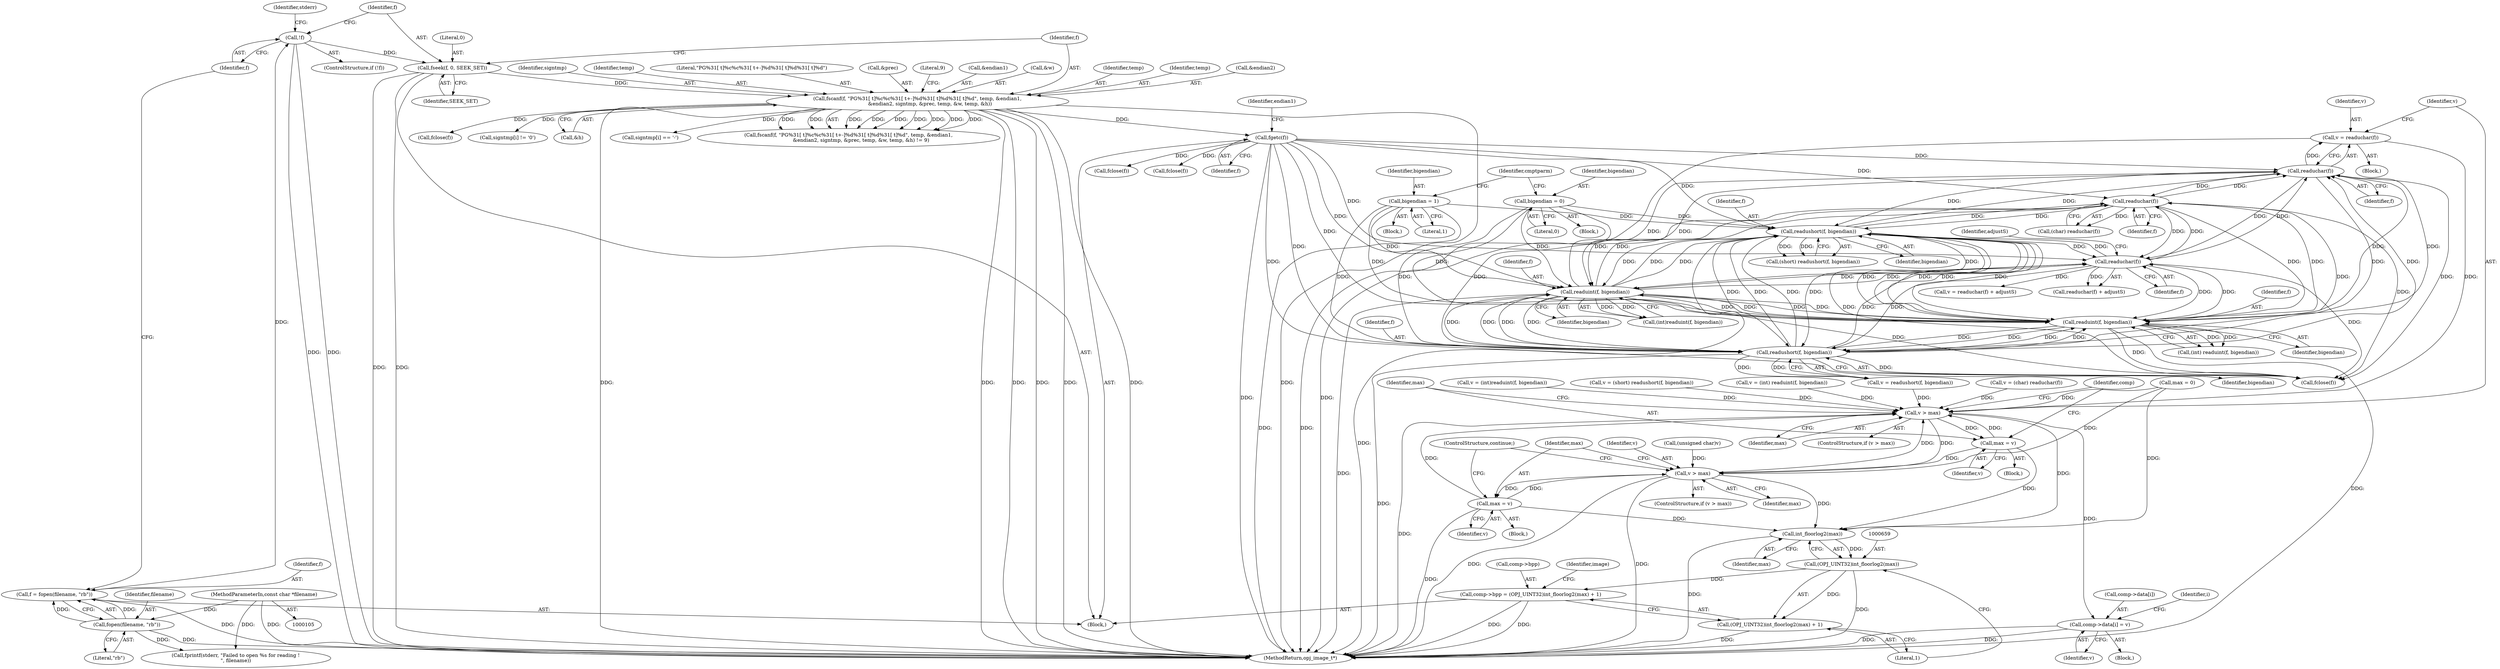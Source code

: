 digraph "0_openjpeg_e5285319229a5d77bf316bb0d3a6cbd3cb8666d9@API" {
"1000572" [label="(Call,v = readuchar(f))"];
"1000574" [label="(Call,readuchar(f))"];
"1000226" [label="(Call,fgetc(f))"];
"1000175" [label="(Call,fscanf(f, \"PG%31[ \t]%c%c%31[ \t+-]%d%31[ \t]%d%31[ \t]%d\", temp, &endian1,\n                &endian2, signtmp, &prec, temp, &w, temp, &h))"];
"1000169" [label="(Call,fseek(f, 0, SEEK_SET))"];
"1000160" [label="(Call,!f)"];
"1000154" [label="(Call,f = fopen(filename, \"rb\"))"];
"1000156" [label="(Call,fopen(filename, \"rb\"))"];
"1000106" [label="(MethodParameterIn,const char *filename)"];
"1000582" [label="(Call,readuchar(f))"];
"1000609" [label="(Call,readushort(f, bigendian))"];
"1000529" [label="(Call,readuchar(f))"];
"1000624" [label="(Call,readuint(f, bigendian))"];
"1000633" [label="(Call,readuint(f, bigendian))"];
"1000600" [label="(Call,readushort(f, bigendian))"];
"1000250" [label="(Call,bigendian = 0)"];
"1000237" [label="(Call,bigendian = 1)"];
"1000637" [label="(Call,v > max)"];
"1000551" [label="(Call,v > max)"];
"1000555" [label="(Call,max = v)"];
"1000660" [label="(Call,int_floorlog2(max))"];
"1000658" [label="(Call,(OPJ_UINT32)int_floorlog2(max))"];
"1000653" [label="(Call,comp->bpp = (OPJ_UINT32)int_floorlog2(max) + 1)"];
"1000657" [label="(Call,(OPJ_UINT32)int_floorlog2(max) + 1)"];
"1000641" [label="(Call,max = v)"];
"1000644" [label="(Call,comp->data[i] = v)"];
"1000556" [label="(Identifier,max)"];
"1000238" [label="(Identifier,bigendian)"];
"1000635" [label="(Identifier,bigendian)"];
"1000526" [label="(Call,v = readuchar(f) + adjustS)"];
"1000555" [label="(Call,max = v)"];
"1000633" [label="(Call,readuint(f, bigendian))"];
"1000177" [label="(Literal,\"PG%31[ \t]%c%c%31[ \t+-]%d%31[ \t]%d%31[ \t]%d\")"];
"1000607" [label="(Call,(short) readushort(f, bigendian))"];
"1000575" [label="(Identifier,f)"];
"1000647" [label="(Identifier,comp)"];
"1000642" [label="(Identifier,max)"];
"1000580" [label="(Call,(char) readuchar(f))"];
"1000662" [label="(Literal,1)"];
"1000624" [label="(Call,readuint(f, bigendian))"];
"1000231" [label="(Identifier,endian1)"];
"1000171" [label="(Literal,0)"];
"1000175" [label="(Call,fscanf(f, \"PG%31[ \t]%c%c%31[ \t+-]%d%31[ \t]%d%31[ \t]%d\", temp, &endian1,\n                &endian2, signtmp, &prec, temp, &w, temp, &h))"];
"1000611" [label="(Identifier,bigendian)"];
"1000620" [label="(Call,v = (int)readuint(f, bigendian))"];
"1000184" [label="(Call,&prec)"];
"1000192" [label="(Literal,9)"];
"1000643" [label="(Identifier,v)"];
"1000255" [label="(Call,fclose(f))"];
"1000470" [label="(Call,fclose(f))"];
"1000605" [label="(Call,v = (short) readushort(f, bigendian))"];
"1000528" [label="(Call,readuchar(f) + adjustS)"];
"1000174" [label="(Call,fscanf(f, \"PG%31[ \t]%c%c%31[ \t+-]%d%31[ \t]%d%31[ \t]%d\", temp, &endian1,\n                &endian2, signtmp, &prec, temp, &w, temp, &h) != 9)"];
"1000631" [label="(Call,(int) readuint(f, bigendian))"];
"1000239" [label="(Literal,1)"];
"1000660" [label="(Call,int_floorlog2(max))"];
"1000639" [label="(Identifier,max)"];
"1000159" [label="(ControlStructure,if (!f))"];
"1000194" [label="(Call,fclose(f))"];
"1000629" [label="(Call,v = (int) readuint(f, bigendian))"];
"1000208" [label="(Call,signtmp[i] != '\0')"];
"1000557" [label="(Identifier,v)"];
"1000164" [label="(Identifier,stderr)"];
"1000151" [label="(Call,max = 0)"];
"1000172" [label="(Identifier,SEEK_SET)"];
"1000190" [label="(Call,&h)"];
"1000156" [label="(Call,fopen(filename, \"rb\"))"];
"1000170" [label="(Identifier,f)"];
"1000236" [label="(Block,)"];
"1000155" [label="(Identifier,f)"];
"1000264" [label="(Identifier,cmptparm)"];
"1000176" [label="(Identifier,f)"];
"1000531" [label="(Identifier,adjustS)"];
"1000158" [label="(Literal,\"rb\")"];
"1000574" [label="(Call,readuchar(f))"];
"1000250" [label="(Call,bigendian = 0)"];
"1000582" [label="(Call,readuchar(f))"];
"1000179" [label="(Call,&endian1)"];
"1000521" [label="(Block,)"];
"1000653" [label="(Call,comp->bpp = (OPJ_UINT32)int_floorlog2(max) + 1)"];
"1000553" [label="(Identifier,max)"];
"1000551" [label="(Call,v > max)"];
"1000665" [label="(MethodReturn,opj_image_t*)"];
"1000610" [label="(Identifier,f)"];
"1000600" [label="(Call,readushort(f, bigendian))"];
"1000157" [label="(Identifier,filename)"];
"1000554" [label="(Block,)"];
"1000226" [label="(Call,fgetc(f))"];
"1000187" [label="(Call,&w)"];
"1000637" [label="(Call,v > max)"];
"1000641" [label="(Call,max = v)"];
"1000550" [label="(ControlStructure,if (v > max))"];
"1000160" [label="(Call,!f)"];
"1000598" [label="(Call,v = readushort(f, bigendian))"];
"1000189" [label="(Identifier,temp)"];
"1000634" [label="(Identifier,f)"];
"1000106" [label="(MethodParameterIn,const char *filename)"];
"1000169" [label="(Call,fseek(f, 0, SEEK_SET))"];
"1000161" [label="(Identifier,f)"];
"1000609" [label="(Call,readushort(f, bigendian))"];
"1000640" [label="(Block,)"];
"1000552" [label="(Identifier,v)"];
"1000154" [label="(Call,f = fopen(filename, \"rb\"))"];
"1000252" [label="(Literal,0)"];
"1000645" [label="(Call,comp->data[i])"];
"1000651" [label="(Call,fclose(f))"];
"1000186" [label="(Identifier,temp)"];
"1000547" [label="(Call,(unsigned char)v)"];
"1000602" [label="(Identifier,bigendian)"];
"1000163" [label="(Call,fprintf(stderr, \"Failed to open %s for reading !\n\", filename))"];
"1000558" [label="(ControlStructure,continue;)"];
"1000237" [label="(Call,bigendian = 1)"];
"1000622" [label="(Call,(int)readuint(f, bigendian))"];
"1000572" [label="(Call,v = readuchar(f))"];
"1000530" [label="(Identifier,f)"];
"1000661" [label="(Identifier,max)"];
"1000215" [label="(Call,signtmp[i] == '-')"];
"1000520" [label="(Identifier,i)"];
"1000601" [label="(Identifier,f)"];
"1000251" [label="(Identifier,bigendian)"];
"1000181" [label="(Call,&endian2)"];
"1000571" [label="(Block,)"];
"1000658" [label="(Call,(OPJ_UINT32)int_floorlog2(max))"];
"1000650" [label="(Identifier,v)"];
"1000625" [label="(Identifier,f)"];
"1000638" [label="(Identifier,v)"];
"1000183" [label="(Identifier,signtmp)"];
"1000636" [label="(ControlStructure,if (v > max))"];
"1000227" [label="(Identifier,f)"];
"1000654" [label="(Call,comp->bpp)"];
"1000578" [label="(Call,v = (char) readuchar(f))"];
"1000573" [label="(Identifier,v)"];
"1000529" [label="(Call,readuchar(f))"];
"1000644" [label="(Call,comp->data[i] = v)"];
"1000108" [label="(Block,)"];
"1000178" [label="(Identifier,temp)"];
"1000583" [label="(Identifier,f)"];
"1000626" [label="(Identifier,bigendian)"];
"1000657" [label="(Call,(OPJ_UINT32)int_floorlog2(max) + 1)"];
"1000664" [label="(Identifier,image)"];
"1000249" [label="(Block,)"];
"1000572" -> "1000571"  [label="AST: "];
"1000572" -> "1000574"  [label="CFG: "];
"1000573" -> "1000572"  [label="AST: "];
"1000574" -> "1000572"  [label="AST: "];
"1000638" -> "1000572"  [label="CFG: "];
"1000572" -> "1000665"  [label="DDG: "];
"1000574" -> "1000572"  [label="DDG: "];
"1000572" -> "1000637"  [label="DDG: "];
"1000574" -> "1000575"  [label="CFG: "];
"1000575" -> "1000574"  [label="AST: "];
"1000574" -> "1000529"  [label="DDG: "];
"1000226" -> "1000574"  [label="DDG: "];
"1000582" -> "1000574"  [label="DDG: "];
"1000609" -> "1000574"  [label="DDG: "];
"1000529" -> "1000574"  [label="DDG: "];
"1000624" -> "1000574"  [label="DDG: "];
"1000633" -> "1000574"  [label="DDG: "];
"1000600" -> "1000574"  [label="DDG: "];
"1000574" -> "1000582"  [label="DDG: "];
"1000574" -> "1000600"  [label="DDG: "];
"1000574" -> "1000609"  [label="DDG: "];
"1000574" -> "1000624"  [label="DDG: "];
"1000574" -> "1000633"  [label="DDG: "];
"1000574" -> "1000651"  [label="DDG: "];
"1000226" -> "1000108"  [label="AST: "];
"1000226" -> "1000227"  [label="CFG: "];
"1000227" -> "1000226"  [label="AST: "];
"1000231" -> "1000226"  [label="CFG: "];
"1000226" -> "1000665"  [label="DDG: "];
"1000175" -> "1000226"  [label="DDG: "];
"1000226" -> "1000255"  [label="DDG: "];
"1000226" -> "1000470"  [label="DDG: "];
"1000226" -> "1000529"  [label="DDG: "];
"1000226" -> "1000582"  [label="DDG: "];
"1000226" -> "1000600"  [label="DDG: "];
"1000226" -> "1000609"  [label="DDG: "];
"1000226" -> "1000624"  [label="DDG: "];
"1000226" -> "1000633"  [label="DDG: "];
"1000226" -> "1000651"  [label="DDG: "];
"1000175" -> "1000174"  [label="AST: "];
"1000175" -> "1000190"  [label="CFG: "];
"1000176" -> "1000175"  [label="AST: "];
"1000177" -> "1000175"  [label="AST: "];
"1000178" -> "1000175"  [label="AST: "];
"1000179" -> "1000175"  [label="AST: "];
"1000181" -> "1000175"  [label="AST: "];
"1000183" -> "1000175"  [label="AST: "];
"1000184" -> "1000175"  [label="AST: "];
"1000186" -> "1000175"  [label="AST: "];
"1000187" -> "1000175"  [label="AST: "];
"1000189" -> "1000175"  [label="AST: "];
"1000190" -> "1000175"  [label="AST: "];
"1000192" -> "1000175"  [label="CFG: "];
"1000175" -> "1000665"  [label="DDG: "];
"1000175" -> "1000665"  [label="DDG: "];
"1000175" -> "1000665"  [label="DDG: "];
"1000175" -> "1000665"  [label="DDG: "];
"1000175" -> "1000665"  [label="DDG: "];
"1000175" -> "1000665"  [label="DDG: "];
"1000175" -> "1000665"  [label="DDG: "];
"1000175" -> "1000174"  [label="DDG: "];
"1000175" -> "1000174"  [label="DDG: "];
"1000175" -> "1000174"  [label="DDG: "];
"1000175" -> "1000174"  [label="DDG: "];
"1000175" -> "1000174"  [label="DDG: "];
"1000175" -> "1000174"  [label="DDG: "];
"1000175" -> "1000174"  [label="DDG: "];
"1000175" -> "1000174"  [label="DDG: "];
"1000175" -> "1000174"  [label="DDG: "];
"1000169" -> "1000175"  [label="DDG: "];
"1000175" -> "1000194"  [label="DDG: "];
"1000175" -> "1000208"  [label="DDG: "];
"1000175" -> "1000215"  [label="DDG: "];
"1000169" -> "1000108"  [label="AST: "];
"1000169" -> "1000172"  [label="CFG: "];
"1000170" -> "1000169"  [label="AST: "];
"1000171" -> "1000169"  [label="AST: "];
"1000172" -> "1000169"  [label="AST: "];
"1000176" -> "1000169"  [label="CFG: "];
"1000169" -> "1000665"  [label="DDG: "];
"1000169" -> "1000665"  [label="DDG: "];
"1000160" -> "1000169"  [label="DDG: "];
"1000160" -> "1000159"  [label="AST: "];
"1000160" -> "1000161"  [label="CFG: "];
"1000161" -> "1000160"  [label="AST: "];
"1000164" -> "1000160"  [label="CFG: "];
"1000170" -> "1000160"  [label="CFG: "];
"1000160" -> "1000665"  [label="DDG: "];
"1000160" -> "1000665"  [label="DDG: "];
"1000154" -> "1000160"  [label="DDG: "];
"1000154" -> "1000108"  [label="AST: "];
"1000154" -> "1000156"  [label="CFG: "];
"1000155" -> "1000154"  [label="AST: "];
"1000156" -> "1000154"  [label="AST: "];
"1000161" -> "1000154"  [label="CFG: "];
"1000154" -> "1000665"  [label="DDG: "];
"1000156" -> "1000154"  [label="DDG: "];
"1000156" -> "1000154"  [label="DDG: "];
"1000156" -> "1000158"  [label="CFG: "];
"1000157" -> "1000156"  [label="AST: "];
"1000158" -> "1000156"  [label="AST: "];
"1000156" -> "1000665"  [label="DDG: "];
"1000106" -> "1000156"  [label="DDG: "];
"1000156" -> "1000163"  [label="DDG: "];
"1000106" -> "1000105"  [label="AST: "];
"1000106" -> "1000665"  [label="DDG: "];
"1000106" -> "1000163"  [label="DDG: "];
"1000582" -> "1000580"  [label="AST: "];
"1000582" -> "1000583"  [label="CFG: "];
"1000583" -> "1000582"  [label="AST: "];
"1000580" -> "1000582"  [label="CFG: "];
"1000582" -> "1000529"  [label="DDG: "];
"1000582" -> "1000580"  [label="DDG: "];
"1000609" -> "1000582"  [label="DDG: "];
"1000529" -> "1000582"  [label="DDG: "];
"1000624" -> "1000582"  [label="DDG: "];
"1000633" -> "1000582"  [label="DDG: "];
"1000600" -> "1000582"  [label="DDG: "];
"1000582" -> "1000600"  [label="DDG: "];
"1000582" -> "1000609"  [label="DDG: "];
"1000582" -> "1000624"  [label="DDG: "];
"1000582" -> "1000633"  [label="DDG: "];
"1000582" -> "1000651"  [label="DDG: "];
"1000609" -> "1000607"  [label="AST: "];
"1000609" -> "1000611"  [label="CFG: "];
"1000610" -> "1000609"  [label="AST: "];
"1000611" -> "1000609"  [label="AST: "];
"1000607" -> "1000609"  [label="CFG: "];
"1000609" -> "1000665"  [label="DDG: "];
"1000609" -> "1000529"  [label="DDG: "];
"1000609" -> "1000600"  [label="DDG: "];
"1000609" -> "1000600"  [label="DDG: "];
"1000609" -> "1000607"  [label="DDG: "];
"1000609" -> "1000607"  [label="DDG: "];
"1000529" -> "1000609"  [label="DDG: "];
"1000624" -> "1000609"  [label="DDG: "];
"1000624" -> "1000609"  [label="DDG: "];
"1000633" -> "1000609"  [label="DDG: "];
"1000633" -> "1000609"  [label="DDG: "];
"1000600" -> "1000609"  [label="DDG: "];
"1000600" -> "1000609"  [label="DDG: "];
"1000250" -> "1000609"  [label="DDG: "];
"1000237" -> "1000609"  [label="DDG: "];
"1000609" -> "1000624"  [label="DDG: "];
"1000609" -> "1000624"  [label="DDG: "];
"1000609" -> "1000633"  [label="DDG: "];
"1000609" -> "1000633"  [label="DDG: "];
"1000609" -> "1000651"  [label="DDG: "];
"1000529" -> "1000528"  [label="AST: "];
"1000529" -> "1000530"  [label="CFG: "];
"1000530" -> "1000529"  [label="AST: "];
"1000531" -> "1000529"  [label="CFG: "];
"1000529" -> "1000526"  [label="DDG: "];
"1000529" -> "1000528"  [label="DDG: "];
"1000624" -> "1000529"  [label="DDG: "];
"1000633" -> "1000529"  [label="DDG: "];
"1000600" -> "1000529"  [label="DDG: "];
"1000529" -> "1000600"  [label="DDG: "];
"1000529" -> "1000624"  [label="DDG: "];
"1000529" -> "1000633"  [label="DDG: "];
"1000529" -> "1000651"  [label="DDG: "];
"1000624" -> "1000622"  [label="AST: "];
"1000624" -> "1000626"  [label="CFG: "];
"1000625" -> "1000624"  [label="AST: "];
"1000626" -> "1000624"  [label="AST: "];
"1000622" -> "1000624"  [label="CFG: "];
"1000624" -> "1000665"  [label="DDG: "];
"1000624" -> "1000600"  [label="DDG: "];
"1000624" -> "1000600"  [label="DDG: "];
"1000624" -> "1000622"  [label="DDG: "];
"1000624" -> "1000622"  [label="DDG: "];
"1000633" -> "1000624"  [label="DDG: "];
"1000633" -> "1000624"  [label="DDG: "];
"1000600" -> "1000624"  [label="DDG: "];
"1000600" -> "1000624"  [label="DDG: "];
"1000250" -> "1000624"  [label="DDG: "];
"1000237" -> "1000624"  [label="DDG: "];
"1000624" -> "1000633"  [label="DDG: "];
"1000624" -> "1000633"  [label="DDG: "];
"1000624" -> "1000651"  [label="DDG: "];
"1000633" -> "1000631"  [label="AST: "];
"1000633" -> "1000635"  [label="CFG: "];
"1000634" -> "1000633"  [label="AST: "];
"1000635" -> "1000633"  [label="AST: "];
"1000631" -> "1000633"  [label="CFG: "];
"1000633" -> "1000665"  [label="DDG: "];
"1000633" -> "1000600"  [label="DDG: "];
"1000633" -> "1000600"  [label="DDG: "];
"1000633" -> "1000631"  [label="DDG: "];
"1000633" -> "1000631"  [label="DDG: "];
"1000600" -> "1000633"  [label="DDG: "];
"1000600" -> "1000633"  [label="DDG: "];
"1000250" -> "1000633"  [label="DDG: "];
"1000237" -> "1000633"  [label="DDG: "];
"1000633" -> "1000651"  [label="DDG: "];
"1000600" -> "1000598"  [label="AST: "];
"1000600" -> "1000602"  [label="CFG: "];
"1000601" -> "1000600"  [label="AST: "];
"1000602" -> "1000600"  [label="AST: "];
"1000598" -> "1000600"  [label="CFG: "];
"1000600" -> "1000665"  [label="DDG: "];
"1000600" -> "1000598"  [label="DDG: "];
"1000600" -> "1000598"  [label="DDG: "];
"1000250" -> "1000600"  [label="DDG: "];
"1000237" -> "1000600"  [label="DDG: "];
"1000600" -> "1000651"  [label="DDG: "];
"1000250" -> "1000249"  [label="AST: "];
"1000250" -> "1000252"  [label="CFG: "];
"1000251" -> "1000250"  [label="AST: "];
"1000252" -> "1000250"  [label="AST: "];
"1000264" -> "1000250"  [label="CFG: "];
"1000250" -> "1000665"  [label="DDG: "];
"1000237" -> "1000236"  [label="AST: "];
"1000237" -> "1000239"  [label="CFG: "];
"1000238" -> "1000237"  [label="AST: "];
"1000239" -> "1000237"  [label="AST: "];
"1000264" -> "1000237"  [label="CFG: "];
"1000237" -> "1000665"  [label="DDG: "];
"1000637" -> "1000636"  [label="AST: "];
"1000637" -> "1000639"  [label="CFG: "];
"1000638" -> "1000637"  [label="AST: "];
"1000639" -> "1000637"  [label="AST: "];
"1000642" -> "1000637"  [label="CFG: "];
"1000647" -> "1000637"  [label="CFG: "];
"1000637" -> "1000665"  [label="DDG: "];
"1000637" -> "1000551"  [label="DDG: "];
"1000578" -> "1000637"  [label="DDG: "];
"1000629" -> "1000637"  [label="DDG: "];
"1000598" -> "1000637"  [label="DDG: "];
"1000620" -> "1000637"  [label="DDG: "];
"1000605" -> "1000637"  [label="DDG: "];
"1000551" -> "1000637"  [label="DDG: "];
"1000151" -> "1000637"  [label="DDG: "];
"1000555" -> "1000637"  [label="DDG: "];
"1000641" -> "1000637"  [label="DDG: "];
"1000637" -> "1000641"  [label="DDG: "];
"1000637" -> "1000644"  [label="DDG: "];
"1000637" -> "1000660"  [label="DDG: "];
"1000551" -> "1000550"  [label="AST: "];
"1000551" -> "1000553"  [label="CFG: "];
"1000552" -> "1000551"  [label="AST: "];
"1000553" -> "1000551"  [label="AST: "];
"1000556" -> "1000551"  [label="CFG: "];
"1000558" -> "1000551"  [label="CFG: "];
"1000551" -> "1000665"  [label="DDG: "];
"1000551" -> "1000665"  [label="DDG: "];
"1000547" -> "1000551"  [label="DDG: "];
"1000151" -> "1000551"  [label="DDG: "];
"1000555" -> "1000551"  [label="DDG: "];
"1000641" -> "1000551"  [label="DDG: "];
"1000551" -> "1000555"  [label="DDG: "];
"1000551" -> "1000660"  [label="DDG: "];
"1000555" -> "1000554"  [label="AST: "];
"1000555" -> "1000557"  [label="CFG: "];
"1000556" -> "1000555"  [label="AST: "];
"1000557" -> "1000555"  [label="AST: "];
"1000558" -> "1000555"  [label="CFG: "];
"1000555" -> "1000665"  [label="DDG: "];
"1000555" -> "1000660"  [label="DDG: "];
"1000660" -> "1000658"  [label="AST: "];
"1000660" -> "1000661"  [label="CFG: "];
"1000661" -> "1000660"  [label="AST: "];
"1000658" -> "1000660"  [label="CFG: "];
"1000660" -> "1000665"  [label="DDG: "];
"1000660" -> "1000658"  [label="DDG: "];
"1000151" -> "1000660"  [label="DDG: "];
"1000641" -> "1000660"  [label="DDG: "];
"1000658" -> "1000657"  [label="AST: "];
"1000659" -> "1000658"  [label="AST: "];
"1000662" -> "1000658"  [label="CFG: "];
"1000658" -> "1000665"  [label="DDG: "];
"1000658" -> "1000653"  [label="DDG: "];
"1000658" -> "1000657"  [label="DDG: "];
"1000653" -> "1000108"  [label="AST: "];
"1000653" -> "1000657"  [label="CFG: "];
"1000654" -> "1000653"  [label="AST: "];
"1000657" -> "1000653"  [label="AST: "];
"1000664" -> "1000653"  [label="CFG: "];
"1000653" -> "1000665"  [label="DDG: "];
"1000653" -> "1000665"  [label="DDG: "];
"1000657" -> "1000662"  [label="CFG: "];
"1000662" -> "1000657"  [label="AST: "];
"1000657" -> "1000665"  [label="DDG: "];
"1000641" -> "1000640"  [label="AST: "];
"1000641" -> "1000643"  [label="CFG: "];
"1000642" -> "1000641"  [label="AST: "];
"1000643" -> "1000641"  [label="AST: "];
"1000647" -> "1000641"  [label="CFG: "];
"1000644" -> "1000521"  [label="AST: "];
"1000644" -> "1000650"  [label="CFG: "];
"1000645" -> "1000644"  [label="AST: "];
"1000650" -> "1000644"  [label="AST: "];
"1000520" -> "1000644"  [label="CFG: "];
"1000644" -> "1000665"  [label="DDG: "];
"1000644" -> "1000665"  [label="DDG: "];
}
